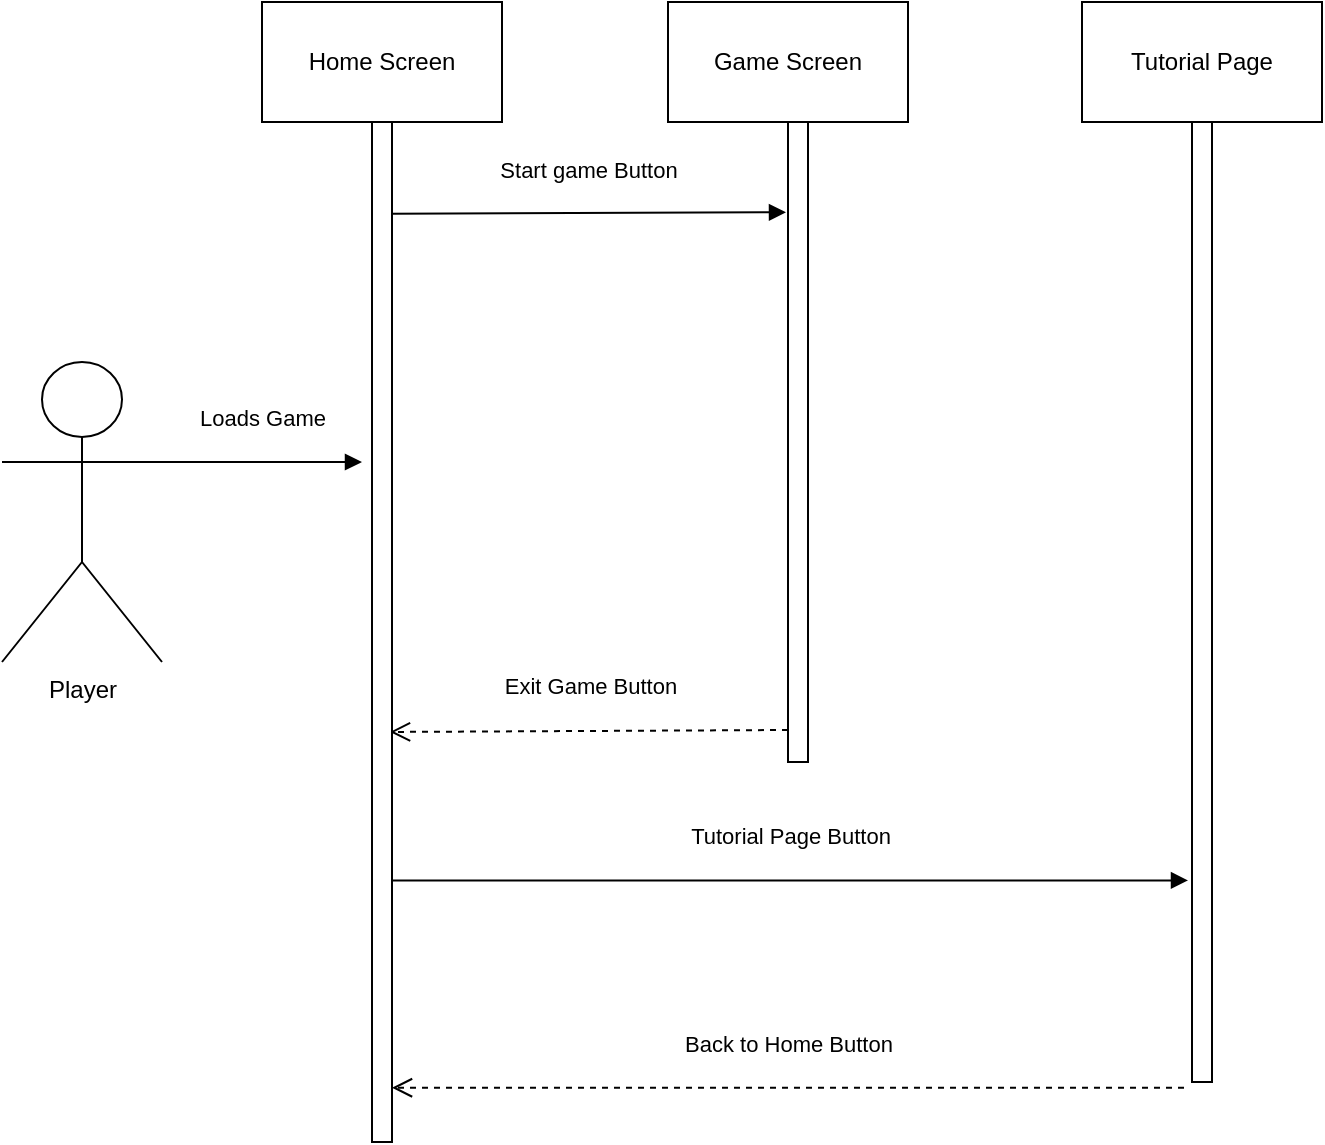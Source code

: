 <mxfile version="10.6.2" type="device"><diagram id="0D_XWc3GQa0r4J6QKDqr" name="Page-1"><mxGraphModel dx="1394" dy="764" grid="1" gridSize="10" guides="1" tooltips="1" connect="1" arrows="1" fold="1" page="1" pageScale="1" pageWidth="827" pageHeight="1169" math="0" shadow="0"><root><mxCell id="0"/><mxCell id="1" parent="0"/><mxCell id="SoNi7CPrC4y4IimIxAwX-1" value="Player" style="shape=umlActor;verticalLabelPosition=bottom;labelBackgroundColor=#ffffff;verticalAlign=top;html=1;outlineConnect=0;" vertex="1" parent="1"><mxGeometry x="30" y="320" width="80" height="150" as="geometry"/></mxCell><mxCell id="SoNi7CPrC4y4IimIxAwX-2" value="Home Screen" style="rounded=0;whiteSpace=wrap;html=1;" vertex="1" parent="1"><mxGeometry x="160" y="140" width="120" height="60" as="geometry"/></mxCell><mxCell id="SoNi7CPrC4y4IimIxAwX-3" value="Game Screen" style="rounded=0;whiteSpace=wrap;html=1;" vertex="1" parent="1"><mxGeometry x="363" y="140" width="120" height="60" as="geometry"/></mxCell><mxCell id="SoNi7CPrC4y4IimIxAwX-4" value="Tutorial Page" style="rounded=0;whiteSpace=wrap;html=1;" vertex="1" parent="1"><mxGeometry x="570" y="140" width="120" height="60" as="geometry"/></mxCell><mxCell id="SoNi7CPrC4y4IimIxAwX-6" value="" style="html=1;points=[];perimeter=orthogonalPerimeter;" vertex="1" parent="1"><mxGeometry x="423" y="200" width="10" height="320" as="geometry"/></mxCell><mxCell id="SoNi7CPrC4y4IimIxAwX-7" value="Start game Button&lt;br&gt;&lt;br&gt;" style="html=1;verticalAlign=bottom;endArrow=block;entryX=-0.1;entryY=0.141;exitX=0.9;exitY=0.09;exitDx=0;exitDy=0;exitPerimeter=0;entryDx=0;entryDy=0;entryPerimeter=0;" edge="1" target="SoNi7CPrC4y4IimIxAwX-6" parent="1" source="SoNi7CPrC4y4IimIxAwX-9"><mxGeometry relative="1" as="geometry"><mxPoint x="290" y="230" as="sourcePoint"/></mxGeometry></mxCell><mxCell id="SoNi7CPrC4y4IimIxAwX-8" value="Exit Game Button&lt;br&gt;&lt;br&gt;" style="html=1;verticalAlign=bottom;endArrow=open;dashed=1;endSize=8;exitX=0;exitY=0.95;entryX=0.9;entryY=0.598;entryDx=0;entryDy=0;entryPerimeter=0;" edge="1" source="SoNi7CPrC4y4IimIxAwX-6" parent="1" target="SoNi7CPrC4y4IimIxAwX-9"><mxGeometry relative="1" as="geometry"><mxPoint x="270" y="505" as="targetPoint"/></mxGeometry></mxCell><mxCell id="SoNi7CPrC4y4IimIxAwX-9" value="" style="html=1;points=[];perimeter=orthogonalPerimeter;" vertex="1" parent="1"><mxGeometry x="215" y="200" width="10" height="510" as="geometry"/></mxCell><mxCell id="SoNi7CPrC4y4IimIxAwX-10" value="" style="html=1;points=[];perimeter=orthogonalPerimeter;" vertex="1" parent="1"><mxGeometry x="625" y="200" width="10" height="480" as="geometry"/></mxCell><mxCell id="SoNi7CPrC4y4IimIxAwX-11" value="Tutorial Page Button&lt;br&gt;&lt;br&gt;" style="html=1;verticalAlign=bottom;endArrow=block;entryX=-0.2;entryY=0.79;entryDx=0;entryDy=0;entryPerimeter=0;" edge="1" target="SoNi7CPrC4y4IimIxAwX-10" parent="1" source="SoNi7CPrC4y4IimIxAwX-9"><mxGeometry relative="1" as="geometry"><mxPoint x="-40" y="790" as="sourcePoint"/></mxGeometry></mxCell><mxCell id="SoNi7CPrC4y4IimIxAwX-12" value="Back to Home Button&lt;br&gt;&lt;br&gt;" style="html=1;verticalAlign=bottom;endArrow=open;dashed=1;endSize=8;exitX=-0.4;exitY=1.006;exitDx=0;exitDy=0;exitPerimeter=0;" edge="1" source="SoNi7CPrC4y4IimIxAwX-10" parent="1" target="SoNi7CPrC4y4IimIxAwX-9"><mxGeometry relative="1" as="geometry"><mxPoint x="-40" y="866" as="targetPoint"/></mxGeometry></mxCell><mxCell id="SoNi7CPrC4y4IimIxAwX-13" value="Loads Game&lt;br&gt;&lt;br&gt;" style="html=1;verticalAlign=bottom;endArrow=block;" edge="1" parent="1"><mxGeometry width="80" relative="1" as="geometry"><mxPoint x="110" y="370" as="sourcePoint"/><mxPoint x="210" y="370" as="targetPoint"/></mxGeometry></mxCell></root></mxGraphModel></diagram></mxfile>